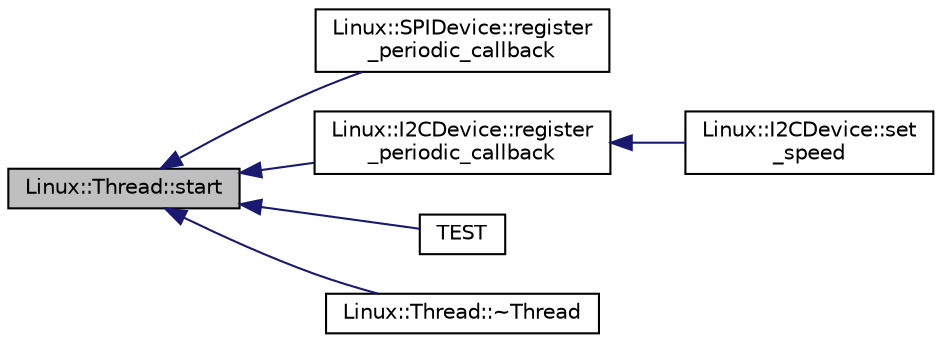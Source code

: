 digraph "Linux::Thread::start"
{
 // INTERACTIVE_SVG=YES
  edge [fontname="Helvetica",fontsize="10",labelfontname="Helvetica",labelfontsize="10"];
  node [fontname="Helvetica",fontsize="10",shape=record];
  rankdir="LR";
  Node1 [label="Linux::Thread::start",height=0.2,width=0.4,color="black", fillcolor="grey75", style="filled", fontcolor="black"];
  Node1 -> Node2 [dir="back",color="midnightblue",fontsize="10",style="solid",fontname="Helvetica"];
  Node2 [label="Linux::SPIDevice::register\l_periodic_callback",height=0.2,width=0.4,color="black", fillcolor="white", style="filled",URL="$classLinux_1_1SPIDevice.html#a65121a0ffda2db4189b759d6914fe513"];
  Node1 -> Node3 [dir="back",color="midnightblue",fontsize="10",style="solid",fontname="Helvetica"];
  Node3 [label="Linux::I2CDevice::register\l_periodic_callback",height=0.2,width=0.4,color="black", fillcolor="white", style="filled",URL="$classLinux_1_1I2CDevice.html#a8d25b8e9f1c692835534aa65cdc74f9b"];
  Node3 -> Node4 [dir="back",color="midnightblue",fontsize="10",style="solid",fontname="Helvetica"];
  Node4 [label="Linux::I2CDevice::set\l_speed",height=0.2,width=0.4,color="black", fillcolor="white", style="filled",URL="$classLinux_1_1I2CDevice.html#a6afbe0e47ff679a8a3f41e385def6e2e"];
  Node1 -> Node5 [dir="back",color="midnightblue",fontsize="10",style="solid",fontname="Helvetica"];
  Node5 [label="TEST",height=0.2,width=0.4,color="black", fillcolor="white", style="filled",URL="$test__thread_8cpp.html#a72f412456c1c0d98ce6cfed80b21ca85"];
  Node1 -> Node6 [dir="back",color="midnightblue",fontsize="10",style="solid",fontname="Helvetica"];
  Node6 [label="Linux::Thread::~Thread",height=0.2,width=0.4,color="black", fillcolor="white", style="filled",URL="$classLinux_1_1Thread.html#a1ec34415747dd1e34d8c2e9709245ad5"];
}
